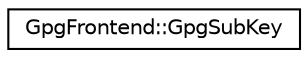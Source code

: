 digraph "Graphical Class Hierarchy"
{
 // INTERACTIVE_SVG=YES
 // LATEX_PDF_SIZE
  edge [fontname="Helvetica",fontsize="10",labelfontname="Helvetica",labelfontsize="10"];
  node [fontname="Helvetica",fontsize="10",shape=record];
  rankdir="LR";
  Node0 [label="GpgFrontend::GpgSubKey",height=0.2,width=0.4,color="black", fillcolor="white", style="filled",URL="$classGpgFrontend_1_1GpgSubKey.html",tooltip=" "];
}
